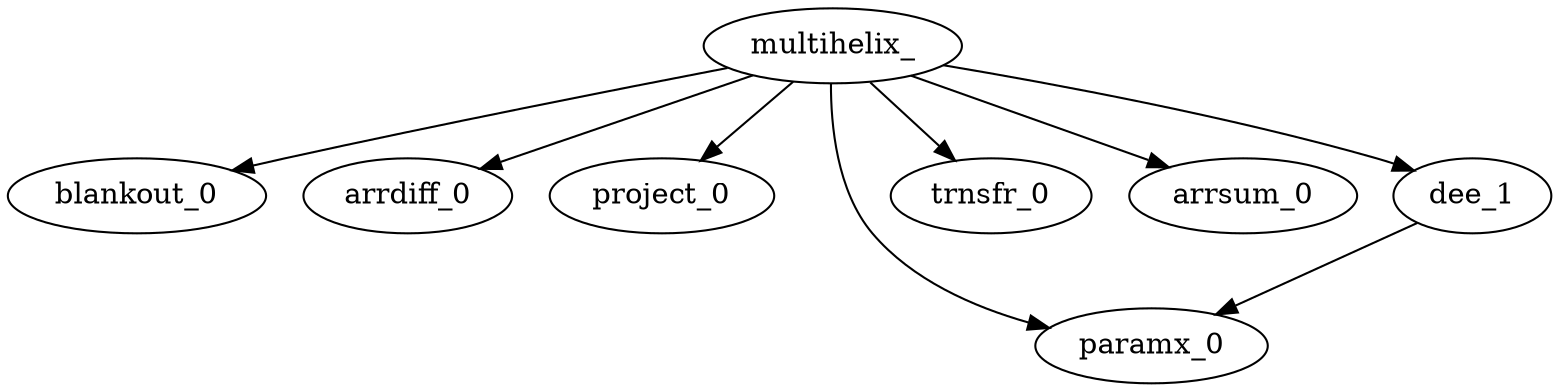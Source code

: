 digraph multihelix { 
multihelix_->blankout_0
multihelix_->arrdiff_0
multihelix_->project_0
multihelix_->paramx_0
multihelix_->trnsfr_0
multihelix_->arrsum_0
multihelix_->dee_1->paramx_0
} 
